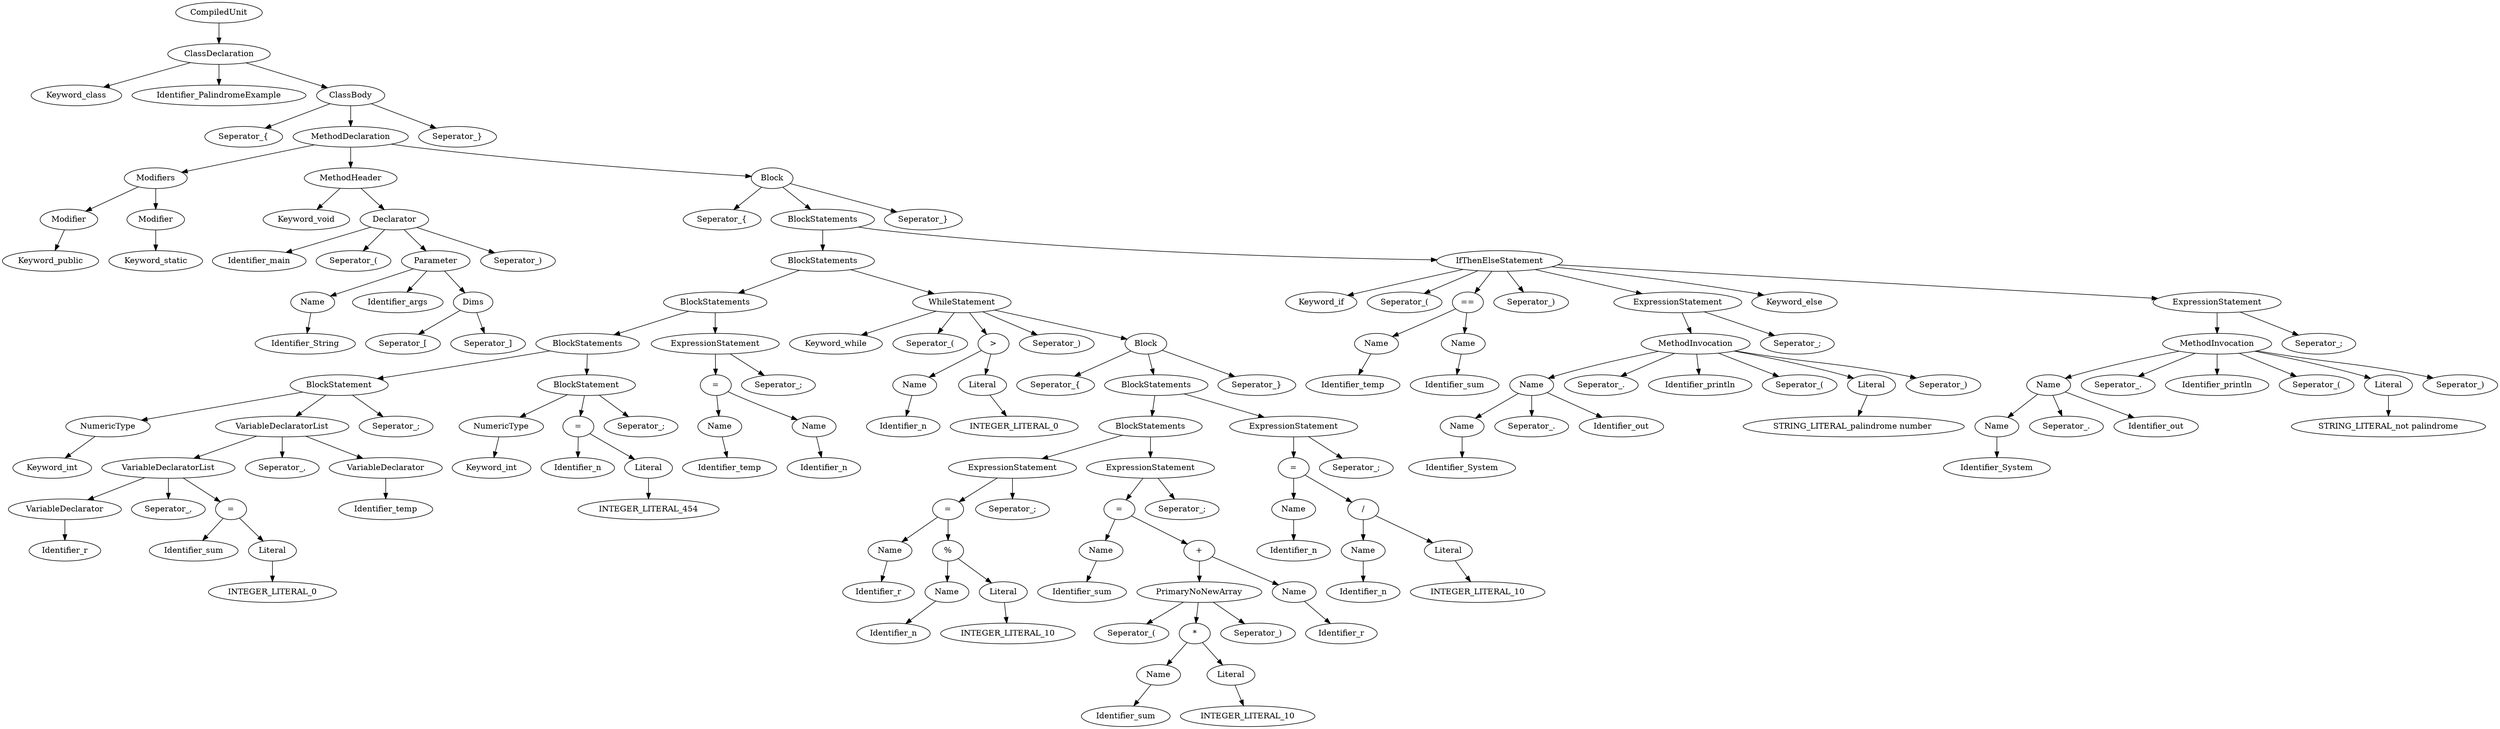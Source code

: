 digraph G{
node[ordering=out]
n1a[label="Keyword_public"]
n1[label="Modifier"]
n1->n1a
n2a[label="Keyword_static"]
n2[label="Modifier"]
n2->n2a
n3[label="Modifiers"]
n3->n1
n3->n2
n4a[label="Identifier_String"]
n4[label="Name"]
n4->n4a
n5a[label="Seperator_["]
n5b[label="Seperator_]"]
n5[label="Dims"]
n5->n5a
n5->n5b
n6b[label="Identifier_args"]
n6[label="Parameter"]
n6->n4
n6->n6b
n6->n5
n7a[label="Identifier_main"]
n7b[label="Seperator_("]
n7d[label="Seperator_)"]
n7[label="Declarator"]
n7->n7a
n7->n7b
n7->n6
n7->n7d
n8a[label="Keyword_void"]
n8[label="MethodHeader"]
n8->n8a
n8->n7
n9a[label="Keyword_int"]
n9[label="NumericType"]
n9->n9a
n10a[label="Identifier_r"]
n10[label="VariableDeclarator"]
n10->n10a
n11a[label="INTEGER_LITERAL_0"]
n11[label="Literal"]
n11->n11a
n12a[label="Identifier_sum"]
n12[label="="]
n12->n12a
n12->n11
n13b[label="Seperator_,"]
n13[label="VariableDeclaratorList"]
n13->n10
n13->n13b
n13->n12
n14a[label="Identifier_temp"]
n14[label="VariableDeclarator"]
n14->n14a
n15b[label="Seperator_,"]
n15[label="VariableDeclaratorList"]
n15->n13
n15->n15b
n15->n14
n16c[label="Seperator_;"]
n16[label="BlockStatement"]
n16->n9
n16->n15
n16->n16c
n17a[label="Keyword_int"]
n17[label="NumericType"]
n17->n17a
n18a[label="INTEGER_LITERAL_454"]
n18[label="Literal"]
n18->n18a
n19a[label="Identifier_n"]
n19[label="="]
n19->n19a
n19->n18
n20c[label="Seperator_;"]
n20[label="BlockStatement"]
n20->n17
n20->n19
n20->n20c
n21[label="BlockStatements"]
n21->n16
n21->n20
n22a[label="Identifier_temp"]
n22[label="Name"]
n22->n22a
n23a[label="Identifier_n"]
n23[label="Name"]
n23->n23a
n24[label="="]
n24->n22
n24->n23
n25b[label="Seperator_;"]
n25[label="ExpressionStatement"]
n25->n24
n25->n25b
n26[label="BlockStatements"]
n26->n21
n26->n25
n27a[label="Identifier_n"]
n27[label="Name"]
n27->n27a
n28a[label="INTEGER_LITERAL_0"]
n28[label="Literal"]
n28->n28a
n29[label=">"]
n29->n27
n29->n28
n30a[label="Identifier_r"]
n30[label="Name"]
n30->n30a
n31a[label="Identifier_n"]
n31[label="Name"]
n31->n31a
n32a[label="INTEGER_LITERAL_10"]
n32[label="Literal"]
n32->n32a
n33[label="%"]
n33->n31
n33->n32
n34[label="="]
n34->n30
n34->n33
n35b[label="Seperator_;"]
n35[label="ExpressionStatement"]
n35->n34
n35->n35b
n36a[label="Identifier_sum"]
n36[label="Name"]
n36->n36a
n37a[label="Identifier_sum"]
n37[label="Name"]
n37->n37a
n38a[label="INTEGER_LITERAL_10"]
n38[label="Literal"]
n38->n38a
n39[label="*"]
n39->n37
n39->n38
n40a[label="Seperator_("]
n40c[label="Seperator_)"]
n40[label="PrimaryNoNewArray"]
n40->n40a
n40->n39
n40->n40c
n41a[label="Identifier_r"]
n41[label="Name"]
n41->n41a
n42[label="+"]
n42->n40
n42->n41
n43[label="="]
n43->n36
n43->n42
n44b[label="Seperator_;"]
n44[label="ExpressionStatement"]
n44->n43
n44->n44b
n45[label="BlockStatements"]
n45->n35
n45->n44
n46a[label="Identifier_n"]
n46[label="Name"]
n46->n46a
n47a[label="Identifier_n"]
n47[label="Name"]
n47->n47a
n48a[label="INTEGER_LITERAL_10"]
n48[label="Literal"]
n48->n48a
n49[label="/"]
n49->n47
n49->n48
n50[label="="]
n50->n46
n50->n49
n51b[label="Seperator_;"]
n51[label="ExpressionStatement"]
n51->n50
n51->n51b
n52[label="BlockStatements"]
n52->n45
n52->n51
n53a[label="Seperator_{"]
n53c[label="Seperator_}"]
n53[label="Block"]
n53->n53a
n53->n52
n53->n53c
n54a[label="Keyword_while"]
n54b[label="Seperator_("]
n54d[label="Seperator_)"]
n54[label="WhileStatement"]
n54->n54a
n54->n54b
n54->n29
n54->n54d
n54->n53
n55[label="BlockStatements"]
n55->n26
n55->n54
n56a[label="Identifier_temp"]
n56[label="Name"]
n56->n56a
n57a[label="Identifier_sum"]
n57[label="Name"]
n57->n57a
n58[label="=="]
n58->n56
n58->n57
n59a[label="Identifier_System"]
n59[label="Name"]
n59->n59a
n60b[label="Seperator_."]
n60c[label="Identifier_out"]
n60[label="Name"]
n60->n59
n60->n60b
n60->n60c
n61a[label="STRING_LITERAL_palindrome number "]
n61[label="Literal"]
n61->n61a
n62b[label="Seperator_."]
n62c[label="Identifier_println"]
n62d[label="Seperator_("]
n62f[label="Seperator_)"]
n62[label="MethodInvocation"]
n62->n60
n62->n62b
n62->n62c
n62->n62d
n62->n61
n62->n62f
n63b[label="Seperator_;"]
n63[label="ExpressionStatement"]
n63->n62
n63->n63b
n64a[label="Identifier_System"]
n64[label="Name"]
n64->n64a
n65b[label="Seperator_."]
n65c[label="Identifier_out"]
n65[label="Name"]
n65->n64
n65->n65b
n65->n65c
n66a[label="STRING_LITERAL_not palindrome"]
n66[label="Literal"]
n66->n66a
n67b[label="Seperator_."]
n67c[label="Identifier_println"]
n67d[label="Seperator_("]
n67f[label="Seperator_)"]
n67[label="MethodInvocation"]
n67->n65
n67->n67b
n67->n67c
n67->n67d
n67->n66
n67->n67f
n68b[label="Seperator_;"]
n68[label="ExpressionStatement"]
n68->n67
n68->n68b
n69a[label="Keyword_if"]
n69b[label="Seperator_("]
n69d[label="Seperator_)"]
n69f[label="Keyword_else"]
n69[label="IfThenElseStatement"]
n69->n69a
n69->n69b
n69->n58
n69->n69d
n69->n63
n69->n69f
n69->n68
n70[label="BlockStatements"]
n70->n55
n70->n69
n71a[label="Seperator_{"]
n71c[label="Seperator_}"]
n71[label="Block"]
n71->n71a
n71->n70
n71->n71c
n72[label="MethodDeclaration"]
n72->n3
n72->n8
n72->n71
n73a[label="Seperator_{"]
n73c[label="Seperator_}"]
n73[label="ClassBody"]
n73->n73a
n73->n72
n73->n73c
n74a[label="Keyword_class"]
n74b[label="Identifier_PalindromeExample"]
n74[label="ClassDeclaration"]
n74->n74a
n74->n74b
n74->n73
n75[label="CompiledUnit"]
n75->n74
}
